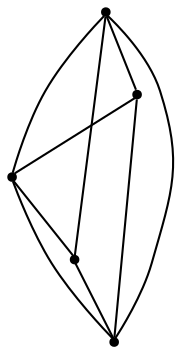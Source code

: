graph {
  node [shape=point,comment="{\"directed\":false,\"doi\":\"10.4230/LIPIcs.GD.2024.11\",\"figure\":\"15 (3)\"}"]

  v0 [pos="1945.423329029872,596.4180312416129"]
  v1 [pos="1841.2279643616396,596.4180312416129"]
  v2 [pos="1695.3544538261142,596.4180312416129"]
  v3 [pos="1637.7094367329155,595.4887378905146"]
  v4 [pos="1545.3131287038595,596.4180312416128"]

  v0 -- v4 [id="-1",pos="1945.423329029872,596.4180312416129 1945.4233608277739,695.0298782051811 1865.4638481567008,774.970215142959 1766.8282830250623,774.970215142959 1668.1928450850312,774.970215142959 1588.2333324139584,695.0298782051811 1588.2333324139584,596.4180312416128 1588.2333324139584,596.2388612454856 1588.2333324139584,596.0638239852522 1588.2333324139584,595.8846539891249 1587.9415548669015,584.0384526625026 1578.092981525073,574.6714478081963 1566.243938584243,574.9672881176284 1554.6032354961067,575.2547993747211 1545.3131605017613,584.7759234875839 1545.3131287038595,596.4180312416128"]
  v4 -- v1 [id="-2",pos="1545.3131287038595,596.4180312416128 1545.3131605017613,530.8365354732357 1598.4945153297415,477.66799807387895 1664.0916789005066,477.66799807387895 1728.5177893432196,477.66799807387895 1781.1948294484098,529.0156520384998 1782.8328029667173,593.4053939362567 1781.1615052473073,609.4851699123196 1792.8521946370972,623.8689982387389 1808.9358277584686,625.5315660984725 1825.0193336882326,627.1982666940997 1839.4066123435634,615.5103809424797 1841.2279643616396,596.4180312416129"]
  v3 -- v4 [id="-3",pos="1637.7094367329155,595.4887378905146 1636.8342630812542,569.9878500102149 1615.4449592545966,550.0204411692847 1589.9379543344705,550.8955003093479 1565.2978874094356,551.7413759759469 1545.6591216735114,571.771220919147 1545.3131287038595,596.4180312416128"]
  v3 -- v2 [id="-4",pos="1637.7094367329155,595.4887378905146 1638.1262754278118,579.8174669623995 1651.000609914773,567.35447069879 1666.684098239701,567.437824802737 1682.6051804869926,567.5253116425778 1695.4419934498117,580.500767156998 1695.3544538261142,596.4180312416129"]
  v2 -- v0 [id="-5",pos="1695.3544538261142,596.4180312416129 1695.354485624016,665.4579911474411 1751.3324023208443,721.422483330223 1820.3889232258948,721.422483330223 1889.4454441309456,721.422483330223 1945.4233608277739,665.4579911474411 1945.423329029872,596.4180312416129"]
  v2 -- v1 [id="-6",pos="1695.3544538261142,596.4180312416129 1693.7373715292993,586.2218088253866 1700.6892832073652,576.646514082041 1710.887887852376,575.0297878004507 1721.0866196889942,573.4130615188602 1730.6641477157493,580.3633060031204 1732.281261810466,590.5594648387946 1732.6272229822162,592.7345555298913 1732.5856313266418,594.9512914826853 1732.1604297835681,597.1097240691031 1730.3558352597488,627.2316464840098 1753.3204071423343,653.1158615135824 1783.449555070326,654.9200868436394 1813.5787029983178,656.7243121736965 1839.469190614336,633.7651840290872 1841.2279643616396,596.4180312416129"]
  v0 -- v1 [id="-7",pos="1945.423329029872,596.4180312416129 1945.4233608277739,625.1857514750035 1922.1002358043195,648.503219611867 1893.3256784936575,648.503219611867 1864.5511211829958,648.503219611867 1841.2279961595414,625.1857514750035 1841.2279643616396,596.4180312416129"]
  v3 -- v1 [id="-8",pos="1637.7094367329155,595.4887378905146 1634.7586232423616,563.4209326752274 1658.3693284898332,535.0366031716618 1690.4448895837404,532.0906618655737 1722.5203234860405,529.1405242430397 1750.9115252924175,552.7455672175482 1753.8581732578339,584.8133724328354 1754.1831478143856,588.3509943577877 1754.1831478143856,591.9094707038649 1753.862243389266,595.4470926288172 1752.3534965439358,619.5520694853512 1770.6793905097118,640.3153160982912 1794.7902131569335,641.8237011189161 1818.9010358041555,643.332086139541 1839.6692630125576,625.0106506342178 1841.2279643616396,596.4180312416129"]
  v3 -- v0 [id="-9",pos="1637.7094367329155,595.4887378905146 1641.0103451224556,680.4500946168513 1712.5800449953767,746.6524544775571 1797.5618454707585,743.3523377053843 1877.5588796659736,740.2439162981241 1941.8307066890789,676.3749627035174 1945.423329029872,596.4180312416129"]
}